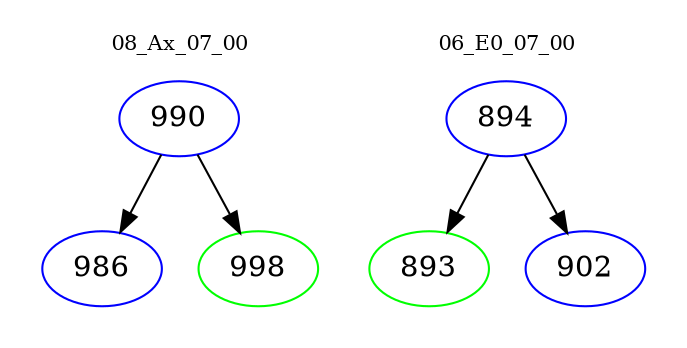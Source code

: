 digraph{
subgraph cluster_0 {
color = white
label = "08_Ax_07_00";
fontsize=10;
T0_990 [label="990", color="blue"]
T0_990 -> T0_986 [color="black"]
T0_986 [label="986", color="blue"]
T0_990 -> T0_998 [color="black"]
T0_998 [label="998", color="green"]
}
subgraph cluster_1 {
color = white
label = "06_E0_07_00";
fontsize=10;
T1_894 [label="894", color="blue"]
T1_894 -> T1_893 [color="black"]
T1_893 [label="893", color="green"]
T1_894 -> T1_902 [color="black"]
T1_902 [label="902", color="blue"]
}
}
